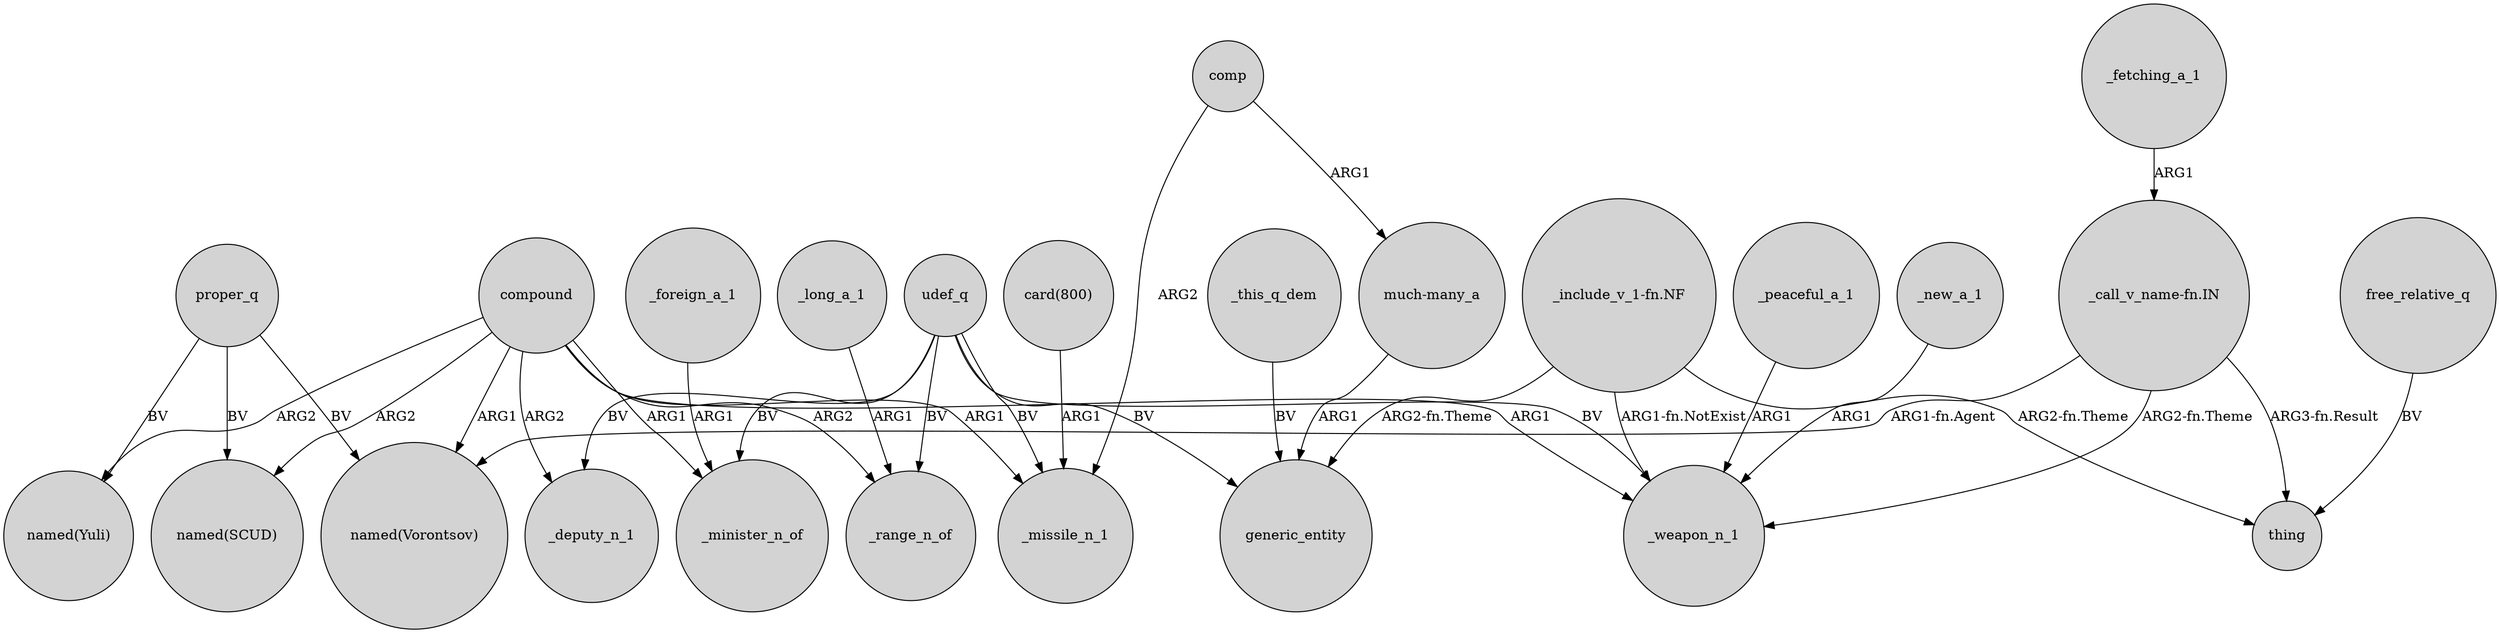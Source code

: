 digraph {
	node [shape=circle style=filled]
	compound -> "named(Yuli)" [label=ARG2]
	"_include_v_1-fn.NF" -> _weapon_n_1 [label="ARG1-fn.NotExist"]
	udef_q -> generic_entity [label=BV]
	proper_q -> "named(Vorontsov)" [label=BV]
	compound -> "named(Vorontsov)" [label=ARG1]
	proper_q -> "named(Yuli)" [label=BV]
	"much-many_a" -> generic_entity [label=ARG1]
	udef_q -> _weapon_n_1 [label=BV]
	compound -> _deputy_n_1 [label=ARG2]
	"_include_v_1-fn.NF" -> thing [label="ARG2-fn.Theme"]
	compound -> _missile_n_1 [label=ARG1]
	"card(800)" -> _missile_n_1 [label=ARG1]
	_foreign_a_1 -> _minister_n_of [label=ARG1]
	_fetching_a_1 -> "_call_v_name-fn.IN" [label=ARG1]
	compound -> _weapon_n_1 [label=ARG1]
	compound -> "named(SCUD)" [label=ARG2]
	"_call_v_name-fn.IN" -> thing [label="ARG3-fn.Result"]
	comp -> _missile_n_1 [label=ARG2]
	udef_q -> _deputy_n_1 [label=BV]
	_this_q_dem -> generic_entity [label=BV]
	comp -> "much-many_a" [label=ARG1]
	compound -> _minister_n_of [label=ARG1]
	compound -> _range_n_of [label=ARG2]
	free_relative_q -> thing [label=BV]
	_long_a_1 -> _range_n_of [label=ARG1]
	_peaceful_a_1 -> _weapon_n_1 [label=ARG1]
	udef_q -> _range_n_of [label=BV]
	udef_q -> _minister_n_of [label=BV]
	proper_q -> "named(SCUD)" [label=BV]
	_new_a_1 -> _weapon_n_1 [label=ARG1]
	"_call_v_name-fn.IN" -> _weapon_n_1 [label="ARG2-fn.Theme"]
	"_call_v_name-fn.IN" -> "named(Vorontsov)" [label="ARG1-fn.Agent"]
	"_include_v_1-fn.NF" -> generic_entity [label="ARG2-fn.Theme"]
	udef_q -> _missile_n_1 [label=BV]
}

